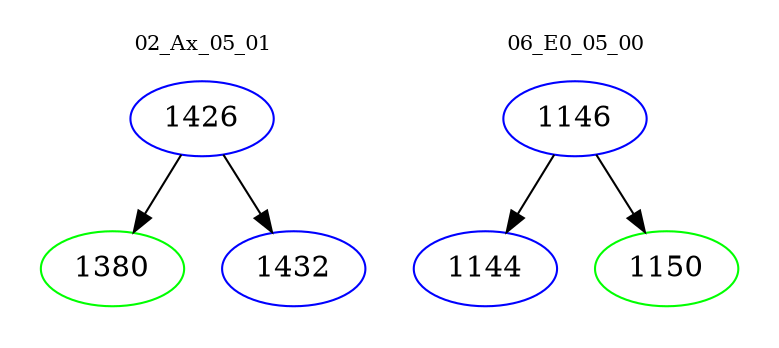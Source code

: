 digraph{
subgraph cluster_0 {
color = white
label = "02_Ax_05_01";
fontsize=10;
T0_1426 [label="1426", color="blue"]
T0_1426 -> T0_1380 [color="black"]
T0_1380 [label="1380", color="green"]
T0_1426 -> T0_1432 [color="black"]
T0_1432 [label="1432", color="blue"]
}
subgraph cluster_1 {
color = white
label = "06_E0_05_00";
fontsize=10;
T1_1146 [label="1146", color="blue"]
T1_1146 -> T1_1144 [color="black"]
T1_1144 [label="1144", color="blue"]
T1_1146 -> T1_1150 [color="black"]
T1_1150 [label="1150", color="green"]
}
}
